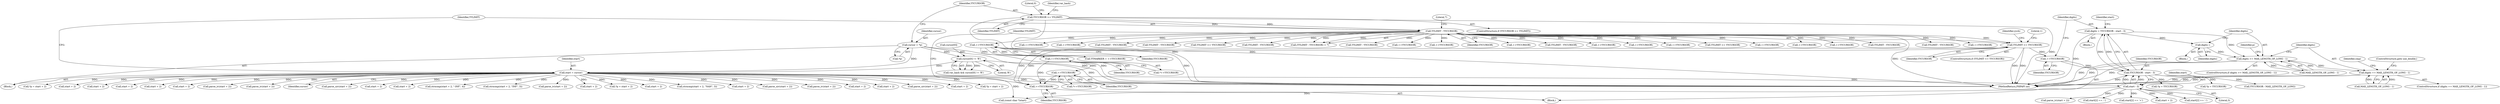 digraph "0_php-src_6a7cc8ff85827fa9ac715b3a83c2d9147f33cd43?w=1_2@integer" {
"1001979" [label="(Call,digits = YYCURSOR - start - 3)"];
"1001981" [label="(Call,YYCURSOR - start - 3)"];
"1001975" [label="(Call,++YYCURSOR)"];
"1001951" [label="(Call,YYLIMIT <= YYCURSOR)"];
"1000150" [label="(Call,YYLIMIT - YYCURSOR)"];
"1000124" [label="(Call,YYCURSOR >= YYLIMIT)"];
"1001948" [label="(Call,++YYCURSOR)"];
"1001901" [label="(Call,++YYCURSOR)"];
"1000253" [label="(Call,++YYCURSOR)"];
"1001935" [label="(Call,++YYCURSOR)"];
"1001983" [label="(Call,start - 3)"];
"1000142" [label="(Call,start = cursor)"];
"1000133" [label="(Call,cursor[0] != 'R')"];
"1000119" [label="(Call,cursor = *p)"];
"1001999" [label="(Call,digits--)"];
"1002002" [label="(Call,digits >= MAX_LENGTH_OF_LONG - 1)"];
"1002009" [label="(Call,digits == MAX_LENGTH_OF_LONG - 1)"];
"1000120" [label="(Identifier,cursor)"];
"1001264" [label="(Call,start + 2)"];
"1000490" [label="(Call,parse_uiv(start + 2))"];
"1002101" [label="(Call,parse_iv(start + 2))"];
"1002102" [label="(Call,start + 2)"];
"1000491" [label="(Call,start + 2)"];
"1001999" [label="(Call,digits--)"];
"1000295" [label="(Call,++YYCURSOR)"];
"1001975" [label="(Call,++YYCURSOR)"];
"1000129" [label="(Literal,0)"];
"1002036" [label="(Call,start[2] == '-')"];
"1001935" [label="(Call,++YYCURSOR)"];
"1001998" [label="(Block,)"];
"1000152" [label="(Identifier,YYCURSOR)"];
"1000254" [label="(Identifier,YYCURSOR)"];
"1002002" [label="(Call,digits >= MAX_LENGTH_OF_LONG - 1)"];
"1000355" [label="(Call,++YYCURSOR)"];
"1000406" [label="(Call,YYLIMIT - YYCURSOR)"];
"1001263" [label="(Call,parse_uiv(start + 2))"];
"1001950" [label="(ControlStructure,if (YYLIMIT <= YYCURSOR))"];
"1002218" [label="(Call,start + 2)"];
"1000267" [label="(Call,++YYCURSOR)"];
"1001957" [label="(Identifier,yych)"];
"1001984" [label="(Identifier,start)"];
"1002001" [label="(ControlStructure,if (digits >= MAX_LENGTH_OF_LONG - 1))"];
"1002010" [label="(Identifier,digits)"];
"1000225" [label="(Call,++YYCURSOR)"];
"1000346" [label="(Call,++YYCURSOR)"];
"1002320" [label="(Call,YYLIMIT <= YYCURSOR)"];
"1001277" [label="(Call,*p = start + 2)"];
"1000281" [label="(Call,++YYCURSOR)"];
"1000251" [label="(Call,YYMARKER = ++YYCURSOR)"];
"1002017" [label="(Identifier,cmp)"];
"1000508" [label="(Call,*p = start + 2)"];
"1001985" [label="(Literal,3)"];
"1000137" [label="(Literal,'R')"];
"1000124" [label="(Call,YYCURSOR >= YYLIMIT)"];
"1002046" [label="(Call,*p = YYCURSOR)"];
"1001936" [label="(Identifier,YYCURSOR)"];
"1001955" [label="(Literal,1)"];
"1001976" [label="(Identifier,YYCURSOR)"];
"1000213" [label="(Call,++YYCURSOR)"];
"1000323" [label="(Call,++YYCURSOR)"];
"1000828" [label="(Call,YYLIMIT - YYCURSOR)"];
"1001477" [label="(Call,YYLIMIT - YYCURSOR)"];
"1002056" [label="(Call,parse_iv(start + 2))"];
"1001934" [label="(Call,*++YYCURSOR)"];
"1000143" [label="(Identifier,start)"];
"1000337" [label="(Call,++YYCURSOR)"];
"1001872" [label="(Call,start + 2)"];
"1002361" [label="(Call,start + 2)"];
"1000511" [label="(Call,start + 2)"];
"1001280" [label="(Call,start + 2)"];
"1001980" [label="(Identifier,digits)"];
"1000134" [label="(Call,cursor[0])"];
"1001108" [label="(Call,start + 2)"];
"1002217" [label="(Call,parse_iv(start + 2))"];
"1001949" [label="(Identifier,YYCURSOR)"];
"1002045" [label="(ControlStructure,goto use_double;)"];
"1001900" [label="(Call,*++YYCURSOR)"];
"1000196" [label="(Call,++YYCURSOR)"];
"1001981" [label="(Call,YYCURSOR - start - 3)"];
"1002360" [label="(Call,parse_iv(start + 2))"];
"1000309" [label="(Call,++YYCURSOR)"];
"1000144" [label="(Identifier,cursor)"];
"1001091" [label="(Call,parse_uiv(start + 2))"];
"1000150" [label="(Call,YYLIMIT - YYCURSOR)"];
"1000965" [label="(Call,start + 2)"];
"1002048" [label="(Identifier,p)"];
"1002011" [label="(Call,MAX_LENGTH_OF_LONG - 1)"];
"1000151" [label="(Identifier,YYLIMIT)"];
"1000126" [label="(Identifier,YYLIMIT)"];
"1000153" [label="(Literal,7)"];
"1001048" [label="(Call,YYLIMIT - YYCURSOR)"];
"1002003" [label="(Identifier,digits)"];
"1001858" [label="(Call,start + 2)"];
"1001563" [label="(Call,YYLIMIT - YYCURSOR)"];
"1002009" [label="(Call,digits == MAX_LENGTH_OF_LONG - 1)"];
"1002177" [label="(Call,YYLIMIT <= YYCURSOR)"];
"1001902" [label="(Identifier,YYCURSOR)"];
"1002004" [label="(Call,MAX_LENGTH_OF_LONG - 1)"];
"1000131" [label="(Call,var_hash && cursor[0] != 'R')"];
"1000132" [label="(Identifier,var_hash)"];
"1001990" [label="(Identifier,start)"];
"1001951" [label="(Call,YYLIMIT <= YYCURSOR)"];
"1000923" [label="(Call,YYLIMIT - YYCURSOR)"];
"1000123" [label="(ControlStructure,if (YYCURSOR >= YYLIMIT))"];
"1002008" [label="(ControlStructure,if (digits == MAX_LENGTH_OF_LONG - 1))"];
"1001948" [label="(Call,++YYCURSOR)"];
"1000145" [label="(Block,)"];
"1001631" [label="(Call,(const char *)start)"];
"1000142" [label="(Call,start = cursor)"];
"1001871" [label="(Call,strncmp(start + 2, \"-INF\", 4))"];
"1001901" [label="(Call,++YYCURSOR)"];
"1001979" [label="(Call,digits = YYCURSOR - start - 3)"];
"1001983" [label="(Call,start - 3)"];
"1001857" [label="(Call,strncmp(start + 2, \"INF\", 3))"];
"1000149" [label="(Call,(YYLIMIT - YYCURSOR) < 7)"];
"1000121" [label="(Call,*p)"];
"1000253" [label="(Call,++YYCURSOR)"];
"1001988" [label="(Call,start[2] == '-')"];
"1000119" [label="(Call,cursor = *p)"];
"1000964" [label="(Call,parse_iv(start + 2))"];
"1001977" [label="(Block,)"];
"1001220" [label="(Call,YYLIMIT - YYCURSOR)"];
"1001993" [label="(Call,start[2] == '+')"];
"1000125" [label="(Identifier,YYCURSOR)"];
"1001092" [label="(Call,start + 2)"];
"1001953" [label="(Identifier,YYCURSOR)"];
"1002019" [label="(Call,YYCURSOR - MAX_LENGTH_OF_LONG)"];
"1001105" [label="(Call,*p = start + 2)"];
"1002000" [label="(Identifier,digits)"];
"1001619" [label="(Call,*p = YYCURSOR)"];
"1000133" [label="(Call,cursor[0] != 'R')"];
"1001844" [label="(Call,start + 2)"];
"1001843" [label="(Call,strncmp(start + 2, \"NAN\", 3))"];
"1001952" [label="(Identifier,YYLIMIT)"];
"1002403" [label="(MethodReturn,PHPAPI int)"];
"1000239" [label="(Call,++YYCURSOR)"];
"1001982" [label="(Identifier,YYCURSOR)"];
"1002057" [label="(Call,start + 2)"];
"1000110" [label="(Block,)"];
"1001979" -> "1001977"  [label="AST: "];
"1001979" -> "1001981"  [label="CFG: "];
"1001980" -> "1001979"  [label="AST: "];
"1001981" -> "1001979"  [label="AST: "];
"1001990" -> "1001979"  [label="CFG: "];
"1001979" -> "1002403"  [label="DDG: "];
"1001981" -> "1001979"  [label="DDG: "];
"1001981" -> "1001979"  [label="DDG: "];
"1001979" -> "1001999"  [label="DDG: "];
"1001979" -> "1002002"  [label="DDG: "];
"1001981" -> "1001983"  [label="CFG: "];
"1001982" -> "1001981"  [label="AST: "];
"1001983" -> "1001981"  [label="AST: "];
"1001981" -> "1002403"  [label="DDG: "];
"1001981" -> "1001619"  [label="DDG: "];
"1001975" -> "1001981"  [label="DDG: "];
"1001983" -> "1001981"  [label="DDG: "];
"1001983" -> "1001981"  [label="DDG: "];
"1001981" -> "1002019"  [label="DDG: "];
"1001981" -> "1002046"  [label="DDG: "];
"1001975" -> "1000145"  [label="AST: "];
"1001975" -> "1001976"  [label="CFG: "];
"1001976" -> "1001975"  [label="AST: "];
"1001980" -> "1001975"  [label="CFG: "];
"1001951" -> "1001975"  [label="DDG: "];
"1001951" -> "1001950"  [label="AST: "];
"1001951" -> "1001953"  [label="CFG: "];
"1001952" -> "1001951"  [label="AST: "];
"1001953" -> "1001951"  [label="AST: "];
"1001955" -> "1001951"  [label="CFG: "];
"1001957" -> "1001951"  [label="CFG: "];
"1001951" -> "1002403"  [label="DDG: "];
"1001951" -> "1002403"  [label="DDG: "];
"1001951" -> "1001948"  [label="DDG: "];
"1000150" -> "1001951"  [label="DDG: "];
"1001948" -> "1001951"  [label="DDG: "];
"1000150" -> "1000149"  [label="AST: "];
"1000150" -> "1000152"  [label="CFG: "];
"1000151" -> "1000150"  [label="AST: "];
"1000152" -> "1000150"  [label="AST: "];
"1000153" -> "1000150"  [label="CFG: "];
"1000150" -> "1002403"  [label="DDG: "];
"1000150" -> "1000149"  [label="DDG: "];
"1000150" -> "1000149"  [label="DDG: "];
"1000124" -> "1000150"  [label="DDG: "];
"1000124" -> "1000150"  [label="DDG: "];
"1000150" -> "1000196"  [label="DDG: "];
"1000150" -> "1000213"  [label="DDG: "];
"1000150" -> "1000225"  [label="DDG: "];
"1000150" -> "1000239"  [label="DDG: "];
"1000150" -> "1000253"  [label="DDG: "];
"1000150" -> "1000267"  [label="DDG: "];
"1000150" -> "1000281"  [label="DDG: "];
"1000150" -> "1000295"  [label="DDG: "];
"1000150" -> "1000309"  [label="DDG: "];
"1000150" -> "1000323"  [label="DDG: "];
"1000150" -> "1000337"  [label="DDG: "];
"1000150" -> "1000346"  [label="DDG: "];
"1000150" -> "1000355"  [label="DDG: "];
"1000150" -> "1000406"  [label="DDG: "];
"1000150" -> "1000828"  [label="DDG: "];
"1000150" -> "1000923"  [label="DDG: "];
"1000150" -> "1001048"  [label="DDG: "];
"1000150" -> "1001220"  [label="DDG: "];
"1000150" -> "1001477"  [label="DDG: "];
"1000150" -> "1001563"  [label="DDG: "];
"1000150" -> "1002177"  [label="DDG: "];
"1000150" -> "1002320"  [label="DDG: "];
"1000124" -> "1000123"  [label="AST: "];
"1000124" -> "1000126"  [label="CFG: "];
"1000125" -> "1000124"  [label="AST: "];
"1000126" -> "1000124"  [label="AST: "];
"1000129" -> "1000124"  [label="CFG: "];
"1000132" -> "1000124"  [label="CFG: "];
"1000124" -> "1002403"  [label="DDG: "];
"1000124" -> "1002403"  [label="DDG: "];
"1000124" -> "1002403"  [label="DDG: "];
"1001948" -> "1000145"  [label="AST: "];
"1001948" -> "1001949"  [label="CFG: "];
"1001949" -> "1001948"  [label="AST: "];
"1001952" -> "1001948"  [label="CFG: "];
"1001901" -> "1001948"  [label="DDG: "];
"1001935" -> "1001948"  [label="DDG: "];
"1001901" -> "1001900"  [label="AST: "];
"1001901" -> "1001902"  [label="CFG: "];
"1001902" -> "1001901"  [label="AST: "];
"1001900" -> "1001901"  [label="CFG: "];
"1000253" -> "1001901"  [label="DDG: "];
"1001901" -> "1001935"  [label="DDG: "];
"1000253" -> "1000251"  [label="AST: "];
"1000253" -> "1000254"  [label="CFG: "];
"1000254" -> "1000253"  [label="AST: "];
"1000251" -> "1000253"  [label="CFG: "];
"1000253" -> "1002403"  [label="DDG: "];
"1000253" -> "1000251"  [label="DDG: "];
"1001935" -> "1001934"  [label="AST: "];
"1001935" -> "1001936"  [label="CFG: "];
"1001936" -> "1001935"  [label="AST: "];
"1001934" -> "1001935"  [label="CFG: "];
"1001983" -> "1001985"  [label="CFG: "];
"1001984" -> "1001983"  [label="AST: "];
"1001985" -> "1001983"  [label="AST: "];
"1001983" -> "1001631"  [label="DDG: "];
"1000142" -> "1001983"  [label="DDG: "];
"1001983" -> "1001988"  [label="DDG: "];
"1001983" -> "1001993"  [label="DDG: "];
"1001983" -> "1002036"  [label="DDG: "];
"1001983" -> "1002056"  [label="DDG: "];
"1001983" -> "1002057"  [label="DDG: "];
"1000142" -> "1000110"  [label="AST: "];
"1000142" -> "1000144"  [label="CFG: "];
"1000143" -> "1000142"  [label="AST: "];
"1000144" -> "1000142"  [label="AST: "];
"1000151" -> "1000142"  [label="CFG: "];
"1000142" -> "1002403"  [label="DDG: "];
"1000142" -> "1002403"  [label="DDG: "];
"1000133" -> "1000142"  [label="DDG: "];
"1000119" -> "1000142"  [label="DDG: "];
"1000142" -> "1000490"  [label="DDG: "];
"1000142" -> "1000491"  [label="DDG: "];
"1000142" -> "1000508"  [label="DDG: "];
"1000142" -> "1000511"  [label="DDG: "];
"1000142" -> "1000964"  [label="DDG: "];
"1000142" -> "1000965"  [label="DDG: "];
"1000142" -> "1001091"  [label="DDG: "];
"1000142" -> "1001092"  [label="DDG: "];
"1000142" -> "1001105"  [label="DDG: "];
"1000142" -> "1001108"  [label="DDG: "];
"1000142" -> "1001263"  [label="DDG: "];
"1000142" -> "1001264"  [label="DDG: "];
"1000142" -> "1001277"  [label="DDG: "];
"1000142" -> "1001280"  [label="DDG: "];
"1000142" -> "1001631"  [label="DDG: "];
"1000142" -> "1001843"  [label="DDG: "];
"1000142" -> "1001844"  [label="DDG: "];
"1000142" -> "1001857"  [label="DDG: "];
"1000142" -> "1001858"  [label="DDG: "];
"1000142" -> "1001871"  [label="DDG: "];
"1000142" -> "1001872"  [label="DDG: "];
"1000142" -> "1002101"  [label="DDG: "];
"1000142" -> "1002102"  [label="DDG: "];
"1000142" -> "1002217"  [label="DDG: "];
"1000142" -> "1002218"  [label="DDG: "];
"1000142" -> "1002360"  [label="DDG: "];
"1000142" -> "1002361"  [label="DDG: "];
"1000133" -> "1000131"  [label="AST: "];
"1000133" -> "1000137"  [label="CFG: "];
"1000134" -> "1000133"  [label="AST: "];
"1000137" -> "1000133"  [label="AST: "];
"1000131" -> "1000133"  [label="CFG: "];
"1000133" -> "1002403"  [label="DDG: "];
"1000133" -> "1000131"  [label="DDG: "];
"1000133" -> "1000131"  [label="DDG: "];
"1000119" -> "1000133"  [label="DDG: "];
"1000119" -> "1000110"  [label="AST: "];
"1000119" -> "1000121"  [label="CFG: "];
"1000120" -> "1000119"  [label="AST: "];
"1000121" -> "1000119"  [label="AST: "];
"1000125" -> "1000119"  [label="CFG: "];
"1000119" -> "1002403"  [label="DDG: "];
"1000119" -> "1002403"  [label="DDG: "];
"1001999" -> "1001998"  [label="AST: "];
"1001999" -> "1002000"  [label="CFG: "];
"1002000" -> "1001999"  [label="AST: "];
"1002003" -> "1001999"  [label="CFG: "];
"1001999" -> "1002002"  [label="DDG: "];
"1002002" -> "1002001"  [label="AST: "];
"1002002" -> "1002004"  [label="CFG: "];
"1002003" -> "1002002"  [label="AST: "];
"1002004" -> "1002002"  [label="AST: "];
"1002010" -> "1002002"  [label="CFG: "];
"1002048" -> "1002002"  [label="CFG: "];
"1002002" -> "1002403"  [label="DDG: "];
"1002002" -> "1002403"  [label="DDG: "];
"1002002" -> "1002403"  [label="DDG: "];
"1002004" -> "1002002"  [label="DDG: "];
"1002004" -> "1002002"  [label="DDG: "];
"1002002" -> "1002009"  [label="DDG: "];
"1002009" -> "1002008"  [label="AST: "];
"1002009" -> "1002011"  [label="CFG: "];
"1002010" -> "1002009"  [label="AST: "];
"1002011" -> "1002009"  [label="AST: "];
"1002017" -> "1002009"  [label="CFG: "];
"1002045" -> "1002009"  [label="CFG: "];
"1002009" -> "1002403"  [label="DDG: "];
"1002009" -> "1002403"  [label="DDG: "];
"1002009" -> "1002403"  [label="DDG: "];
"1002011" -> "1002009"  [label="DDG: "];
"1002011" -> "1002009"  [label="DDG: "];
}
